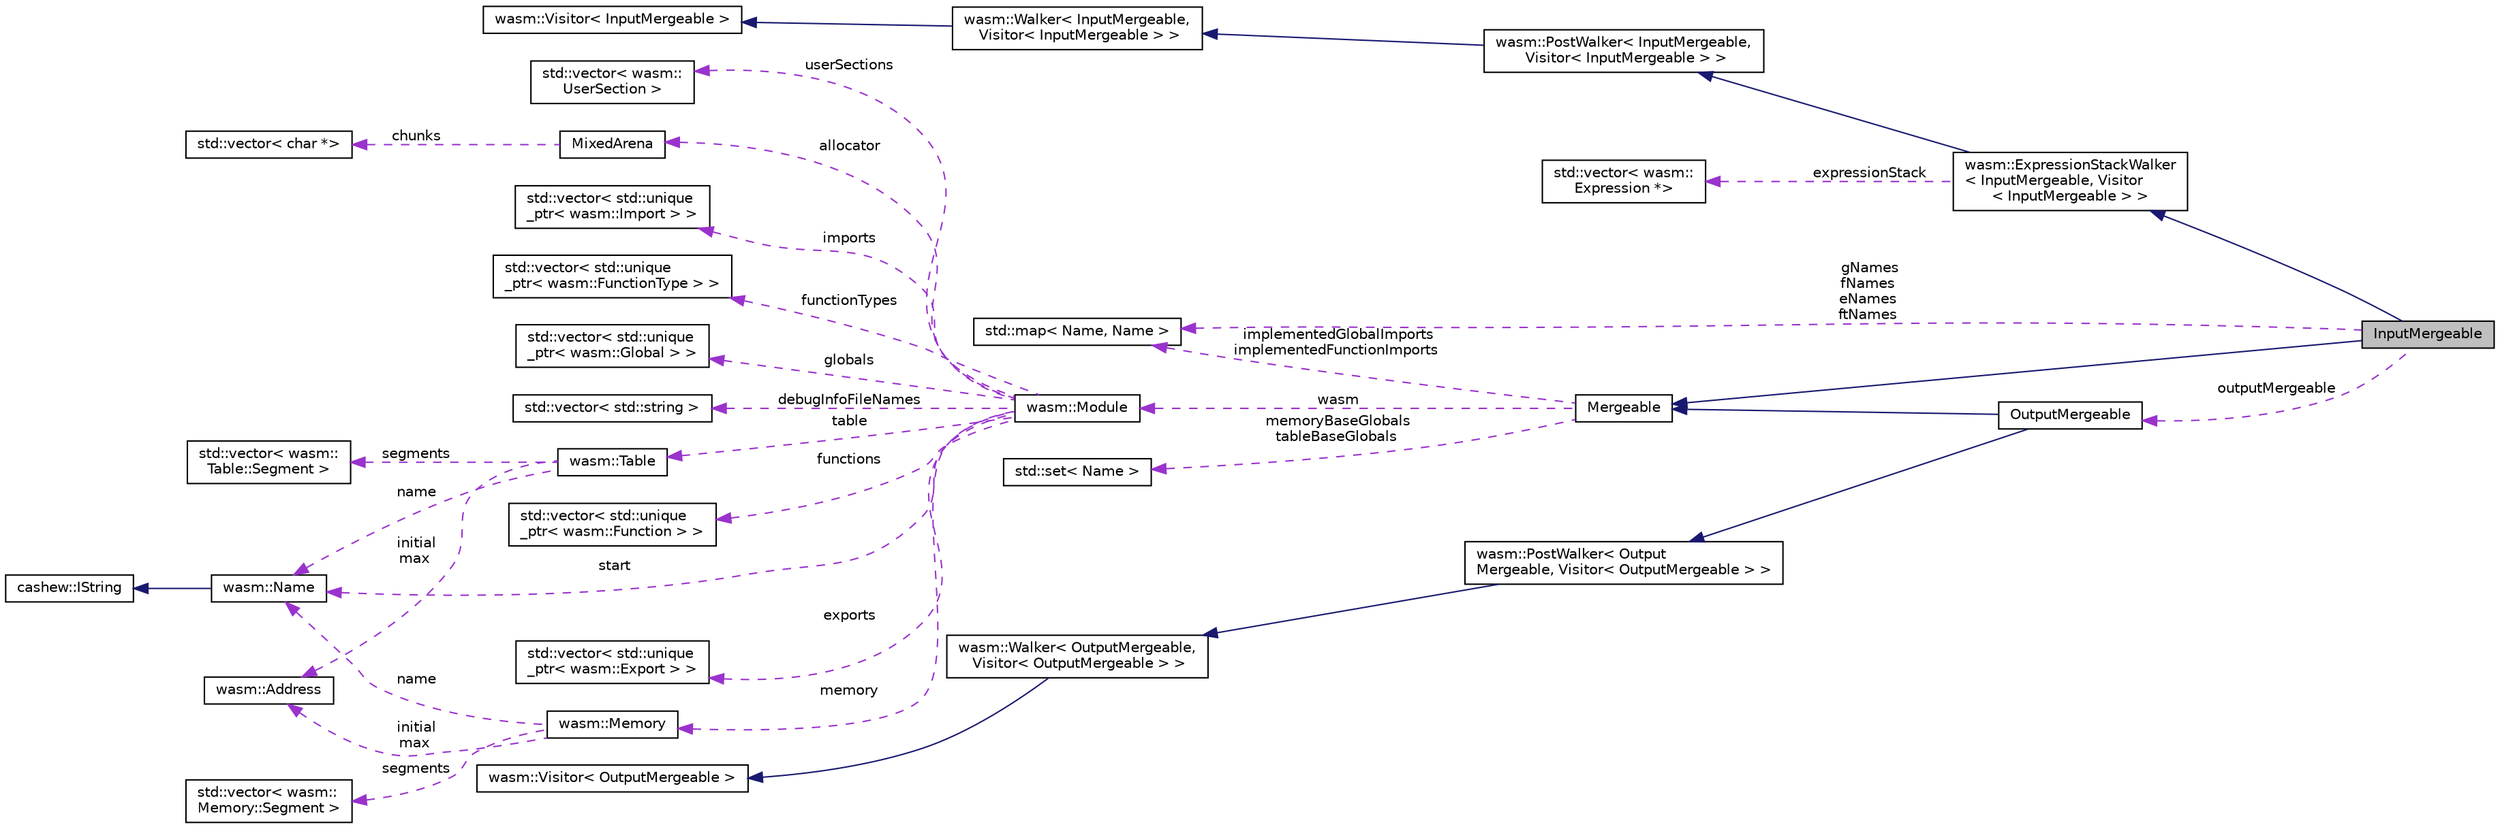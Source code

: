 digraph "InputMergeable"
{
  edge [fontname="Helvetica",fontsize="10",labelfontname="Helvetica",labelfontsize="10"];
  node [fontname="Helvetica",fontsize="10",shape=record];
  rankdir="LR";
  Node6 [label="InputMergeable",height=0.2,width=0.4,color="black", fillcolor="grey75", style="filled", fontcolor="black"];
  Node7 -> Node6 [dir="back",color="midnightblue",fontsize="10",style="solid",fontname="Helvetica"];
  Node7 [label="wasm::ExpressionStackWalker\l\< InputMergeable, Visitor\l\< InputMergeable \> \>",height=0.2,width=0.4,color="black", fillcolor="white", style="filled",URL="$structwasm_1_1_expression_stack_walker.html"];
  Node8 -> Node7 [dir="back",color="midnightblue",fontsize="10",style="solid",fontname="Helvetica"];
  Node8 [label="wasm::PostWalker\< InputMergeable,\l Visitor\< InputMergeable \> \>",height=0.2,width=0.4,color="black", fillcolor="white", style="filled",URL="$structwasm_1_1_post_walker.html"];
  Node9 -> Node8 [dir="back",color="midnightblue",fontsize="10",style="solid",fontname="Helvetica"];
  Node9 [label="wasm::Walker\< InputMergeable,\l Visitor\< InputMergeable \> \>",height=0.2,width=0.4,color="black", fillcolor="white", style="filled",URL="$structwasm_1_1_walker.html"];
  Node10 -> Node9 [dir="back",color="midnightblue",fontsize="10",style="solid",fontname="Helvetica"];
  Node10 [label="wasm::Visitor\< InputMergeable \>",height=0.2,width=0.4,color="black", fillcolor="white", style="filled",URL="$structwasm_1_1_visitor.html"];
  Node11 -> Node7 [dir="back",color="darkorchid3",fontsize="10",style="dashed",label=" expressionStack" ,fontname="Helvetica"];
  Node11 [label="std::vector\< wasm::\lExpression *\>",height=0.2,width=0.4,color="black", fillcolor="white", style="filled",URL="$classstd_1_1vector.html"];
  Node12 -> Node6 [dir="back",color="midnightblue",fontsize="10",style="solid",fontname="Helvetica"];
  Node12 [label="Mergeable",height=0.2,width=0.4,color="black", fillcolor="white", style="filled",URL="$struct_mergeable.html"];
  Node13 -> Node12 [dir="back",color="darkorchid3",fontsize="10",style="dashed",label=" memoryBaseGlobals\ntableBaseGlobals" ,fontname="Helvetica"];
  Node13 [label="std::set\< Name \>",height=0.2,width=0.4,color="black", fillcolor="white", style="filled",URL="$classstd_1_1set.html"];
  Node14 -> Node12 [dir="back",color="darkorchid3",fontsize="10",style="dashed",label=" implementedGlobalImports\nimplementedFunctionImports" ,fontname="Helvetica"];
  Node14 [label="std::map\< Name, Name \>",height=0.2,width=0.4,color="black", fillcolor="white", style="filled",URL="$classstd_1_1map.html"];
  Node15 -> Node12 [dir="back",color="darkorchid3",fontsize="10",style="dashed",label=" wasm" ,fontname="Helvetica"];
  Node15 [label="wasm::Module",height=0.2,width=0.4,color="black", fillcolor="white", style="filled",URL="$classwasm_1_1_module.html"];
  Node16 -> Node15 [dir="back",color="darkorchid3",fontsize="10",style="dashed",label=" start" ,fontname="Helvetica"];
  Node16 [label="wasm::Name",height=0.2,width=0.4,color="black", fillcolor="white", style="filled",URL="$structwasm_1_1_name.html"];
  Node17 -> Node16 [dir="back",color="midnightblue",fontsize="10",style="solid",fontname="Helvetica"];
  Node17 [label="cashew::IString",height=0.2,width=0.4,color="black", fillcolor="white", style="filled",URL="$structcashew_1_1_i_string.html"];
  Node18 -> Node15 [dir="back",color="darkorchid3",fontsize="10",style="dashed",label=" functions" ,fontname="Helvetica"];
  Node18 [label="std::vector\< std::unique\l_ptr\< wasm::Function \> \>",height=0.2,width=0.4,color="black", fillcolor="white", style="filled",URL="$classstd_1_1vector.html"];
  Node19 -> Node15 [dir="back",color="darkorchid3",fontsize="10",style="dashed",label=" memory" ,fontname="Helvetica"];
  Node19 [label="wasm::Memory",height=0.2,width=0.4,color="black", fillcolor="white", style="filled",URL="$classwasm_1_1_memory.html"];
  Node16 -> Node19 [dir="back",color="darkorchid3",fontsize="10",style="dashed",label=" name" ,fontname="Helvetica"];
  Node20 -> Node19 [dir="back",color="darkorchid3",fontsize="10",style="dashed",label=" initial\nmax" ,fontname="Helvetica"];
  Node20 [label="wasm::Address",height=0.2,width=0.4,color="black", fillcolor="white", style="filled",URL="$structwasm_1_1_address.html"];
  Node21 -> Node19 [dir="back",color="darkorchid3",fontsize="10",style="dashed",label=" segments" ,fontname="Helvetica"];
  Node21 [label="std::vector\< wasm::\lMemory::Segment \>",height=0.2,width=0.4,color="black", fillcolor="white", style="filled",URL="$classstd_1_1vector.html"];
  Node22 -> Node15 [dir="back",color="darkorchid3",fontsize="10",style="dashed",label=" exports" ,fontname="Helvetica"];
  Node22 [label="std::vector\< std::unique\l_ptr\< wasm::Export \> \>",height=0.2,width=0.4,color="black", fillcolor="white", style="filled",URL="$classstd_1_1vector.html"];
  Node23 -> Node15 [dir="back",color="darkorchid3",fontsize="10",style="dashed",label=" table" ,fontname="Helvetica"];
  Node23 [label="wasm::Table",height=0.2,width=0.4,color="black", fillcolor="white", style="filled",URL="$classwasm_1_1_table.html"];
  Node24 -> Node23 [dir="back",color="darkorchid3",fontsize="10",style="dashed",label=" segments" ,fontname="Helvetica"];
  Node24 [label="std::vector\< wasm::\lTable::Segment \>",height=0.2,width=0.4,color="black", fillcolor="white", style="filled",URL="$classstd_1_1vector.html"];
  Node16 -> Node23 [dir="back",color="darkorchid3",fontsize="10",style="dashed",label=" name" ,fontname="Helvetica"];
  Node20 -> Node23 [dir="back",color="darkorchid3",fontsize="10",style="dashed",label=" initial\nmax" ,fontname="Helvetica"];
  Node25 -> Node15 [dir="back",color="darkorchid3",fontsize="10",style="dashed",label=" userSections" ,fontname="Helvetica"];
  Node25 [label="std::vector\< wasm::\lUserSection \>",height=0.2,width=0.4,color="black", fillcolor="white", style="filled",URL="$classstd_1_1vector.html"];
  Node26 -> Node15 [dir="back",color="darkorchid3",fontsize="10",style="dashed",label=" allocator" ,fontname="Helvetica"];
  Node26 [label="MixedArena",height=0.2,width=0.4,color="black", fillcolor="white", style="filled",URL="$struct_mixed_arena.html"];
  Node27 -> Node26 [dir="back",color="darkorchid3",fontsize="10",style="dashed",label=" chunks" ,fontname="Helvetica"];
  Node27 [label="std::vector\< char *\>",height=0.2,width=0.4,color="black", fillcolor="white", style="filled",URL="$classstd_1_1vector.html"];
  Node28 -> Node15 [dir="back",color="darkorchid3",fontsize="10",style="dashed",label=" imports" ,fontname="Helvetica"];
  Node28 [label="std::vector\< std::unique\l_ptr\< wasm::Import \> \>",height=0.2,width=0.4,color="black", fillcolor="white", style="filled",URL="$classstd_1_1vector.html"];
  Node29 -> Node15 [dir="back",color="darkorchid3",fontsize="10",style="dashed",label=" functionTypes" ,fontname="Helvetica"];
  Node29 [label="std::vector\< std::unique\l_ptr\< wasm::FunctionType \> \>",height=0.2,width=0.4,color="black", fillcolor="white", style="filled",URL="$classstd_1_1vector.html"];
  Node30 -> Node15 [dir="back",color="darkorchid3",fontsize="10",style="dashed",label=" globals" ,fontname="Helvetica"];
  Node30 [label="std::vector\< std::unique\l_ptr\< wasm::Global \> \>",height=0.2,width=0.4,color="black", fillcolor="white", style="filled",URL="$classstd_1_1vector.html"];
  Node31 -> Node15 [dir="back",color="darkorchid3",fontsize="10",style="dashed",label=" debugInfoFileNames" ,fontname="Helvetica"];
  Node31 [label="std::vector\< std::string \>",height=0.2,width=0.4,color="black", fillcolor="white", style="filled",URL="$classstd_1_1vector.html"];
  Node14 -> Node6 [dir="back",color="darkorchid3",fontsize="10",style="dashed",label=" gNames\nfNames\neNames\nftNames" ,fontname="Helvetica"];
  Node32 -> Node6 [dir="back",color="darkorchid3",fontsize="10",style="dashed",label=" outputMergeable" ,fontname="Helvetica"];
  Node32 [label="OutputMergeable",height=0.2,width=0.4,color="black", fillcolor="white", style="filled",URL="$struct_output_mergeable.html"];
  Node33 -> Node32 [dir="back",color="midnightblue",fontsize="10",style="solid",fontname="Helvetica"];
  Node33 [label="wasm::PostWalker\< Output\lMergeable, Visitor\< OutputMergeable \> \>",height=0.2,width=0.4,color="black", fillcolor="white", style="filled",URL="$structwasm_1_1_post_walker.html"];
  Node34 -> Node33 [dir="back",color="midnightblue",fontsize="10",style="solid",fontname="Helvetica"];
  Node34 [label="wasm::Walker\< OutputMergeable,\l Visitor\< OutputMergeable \> \>",height=0.2,width=0.4,color="black", fillcolor="white", style="filled",URL="$structwasm_1_1_walker.html"];
  Node35 -> Node34 [dir="back",color="midnightblue",fontsize="10",style="solid",fontname="Helvetica"];
  Node35 [label="wasm::Visitor\< OutputMergeable \>",height=0.2,width=0.4,color="black", fillcolor="white", style="filled",URL="$structwasm_1_1_visitor.html"];
  Node12 -> Node32 [dir="back",color="midnightblue",fontsize="10",style="solid",fontname="Helvetica"];
}
